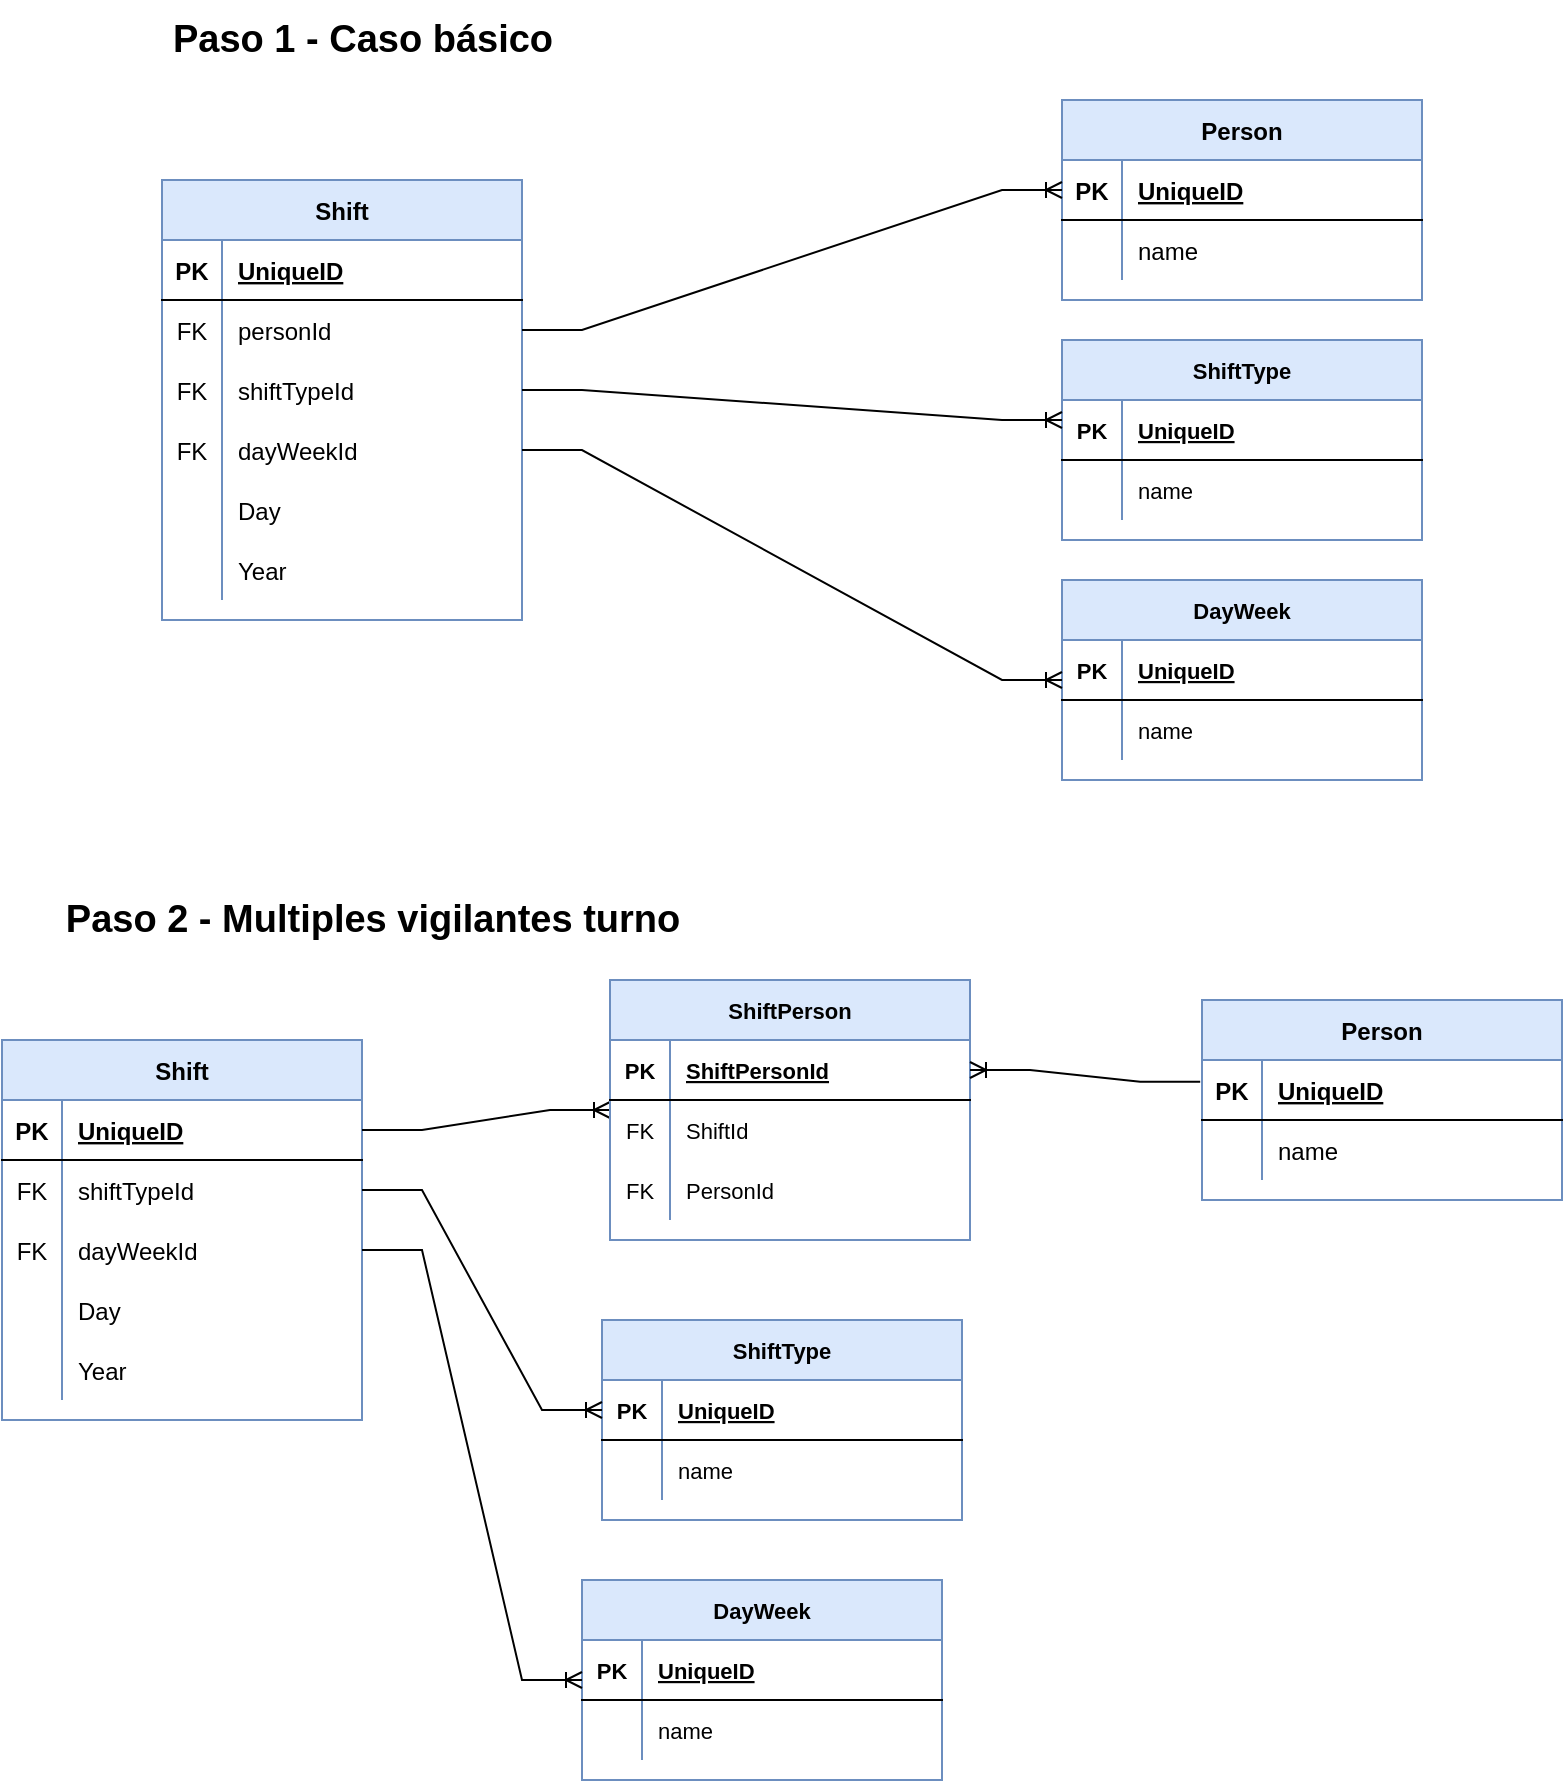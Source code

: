 <mxfile version="20.5.1" type="github">
  <diagram id="KJNnaU7EBGZ6ns3r611O" name="Página-1">
    <mxGraphModel dx="1422" dy="796" grid="1" gridSize="10" guides="1" tooltips="1" connect="1" arrows="1" fold="1" page="1" pageScale="1" pageWidth="827" pageHeight="1169" math="0" shadow="0">
      <root>
        <mxCell id="0" />
        <mxCell id="1" parent="0" />
        <mxCell id="e9mbfn2VbpA0fJl8xI5n-1" value="Person" style="shape=table;startSize=30;container=1;collapsible=1;childLayout=tableLayout;fixedRows=1;rowLines=0;fontStyle=1;align=center;resizeLast=1;fillColor=#dae8fc;strokeColor=#6c8ebf;" vertex="1" parent="1">
          <mxGeometry x="550" y="60" width="180" height="100" as="geometry" />
        </mxCell>
        <mxCell id="e9mbfn2VbpA0fJl8xI5n-2" value="" style="shape=tableRow;horizontal=0;startSize=0;swimlaneHead=0;swimlaneBody=0;fillColor=none;collapsible=0;dropTarget=0;points=[[0,0.5],[1,0.5]];portConstraint=eastwest;top=0;left=0;right=0;bottom=1;" vertex="1" parent="e9mbfn2VbpA0fJl8xI5n-1">
          <mxGeometry y="30" width="180" height="30" as="geometry" />
        </mxCell>
        <mxCell id="e9mbfn2VbpA0fJl8xI5n-3" value="PK" style="shape=partialRectangle;connectable=0;fillColor=none;top=0;left=0;bottom=0;right=0;fontStyle=1;overflow=hidden;" vertex="1" parent="e9mbfn2VbpA0fJl8xI5n-2">
          <mxGeometry width="30" height="30" as="geometry">
            <mxRectangle width="30" height="30" as="alternateBounds" />
          </mxGeometry>
        </mxCell>
        <mxCell id="e9mbfn2VbpA0fJl8xI5n-4" value="UniqueID" style="shape=partialRectangle;connectable=0;fillColor=none;top=0;left=0;bottom=0;right=0;align=left;spacingLeft=6;fontStyle=5;overflow=hidden;" vertex="1" parent="e9mbfn2VbpA0fJl8xI5n-2">
          <mxGeometry x="30" width="150" height="30" as="geometry">
            <mxRectangle width="150" height="30" as="alternateBounds" />
          </mxGeometry>
        </mxCell>
        <mxCell id="e9mbfn2VbpA0fJl8xI5n-5" value="" style="shape=tableRow;horizontal=0;startSize=0;swimlaneHead=0;swimlaneBody=0;fillColor=none;collapsible=0;dropTarget=0;points=[[0,0.5],[1,0.5]];portConstraint=eastwest;top=0;left=0;right=0;bottom=0;" vertex="1" parent="e9mbfn2VbpA0fJl8xI5n-1">
          <mxGeometry y="60" width="180" height="30" as="geometry" />
        </mxCell>
        <mxCell id="e9mbfn2VbpA0fJl8xI5n-6" value="" style="shape=partialRectangle;connectable=0;fillColor=none;top=0;left=0;bottom=0;right=0;editable=1;overflow=hidden;" vertex="1" parent="e9mbfn2VbpA0fJl8xI5n-5">
          <mxGeometry width="30" height="30" as="geometry">
            <mxRectangle width="30" height="30" as="alternateBounds" />
          </mxGeometry>
        </mxCell>
        <mxCell id="e9mbfn2VbpA0fJl8xI5n-7" value="name" style="shape=partialRectangle;connectable=0;fillColor=none;top=0;left=0;bottom=0;right=0;align=left;spacingLeft=6;overflow=hidden;" vertex="1" parent="e9mbfn2VbpA0fJl8xI5n-5">
          <mxGeometry x="30" width="150" height="30" as="geometry">
            <mxRectangle width="150" height="30" as="alternateBounds" />
          </mxGeometry>
        </mxCell>
        <mxCell id="e9mbfn2VbpA0fJl8xI5n-14" value="Shift" style="shape=table;startSize=30;container=1;collapsible=1;childLayout=tableLayout;fixedRows=1;rowLines=0;fontStyle=1;align=center;resizeLast=1;fillColor=#dae8fc;strokeColor=#6c8ebf;" vertex="1" parent="1">
          <mxGeometry x="100" y="100" width="180" height="220" as="geometry" />
        </mxCell>
        <mxCell id="e9mbfn2VbpA0fJl8xI5n-15" value="" style="shape=tableRow;horizontal=0;startSize=0;swimlaneHead=0;swimlaneBody=0;fillColor=none;collapsible=0;dropTarget=0;points=[[0,0.5],[1,0.5]];portConstraint=eastwest;top=0;left=0;right=0;bottom=1;" vertex="1" parent="e9mbfn2VbpA0fJl8xI5n-14">
          <mxGeometry y="30" width="180" height="30" as="geometry" />
        </mxCell>
        <mxCell id="e9mbfn2VbpA0fJl8xI5n-16" value="PK" style="shape=partialRectangle;connectable=0;fillColor=none;top=0;left=0;bottom=0;right=0;fontStyle=1;overflow=hidden;" vertex="1" parent="e9mbfn2VbpA0fJl8xI5n-15">
          <mxGeometry width="30" height="30" as="geometry">
            <mxRectangle width="30" height="30" as="alternateBounds" />
          </mxGeometry>
        </mxCell>
        <mxCell id="e9mbfn2VbpA0fJl8xI5n-17" value="UniqueID" style="shape=partialRectangle;connectable=0;fillColor=none;top=0;left=0;bottom=0;right=0;align=left;spacingLeft=6;fontStyle=5;overflow=hidden;" vertex="1" parent="e9mbfn2VbpA0fJl8xI5n-15">
          <mxGeometry x="30" width="150" height="30" as="geometry">
            <mxRectangle width="150" height="30" as="alternateBounds" />
          </mxGeometry>
        </mxCell>
        <mxCell id="e9mbfn2VbpA0fJl8xI5n-18" value="" style="shape=tableRow;horizontal=0;startSize=0;swimlaneHead=0;swimlaneBody=0;fillColor=none;collapsible=0;dropTarget=0;points=[[0,0.5],[1,0.5]];portConstraint=eastwest;top=0;left=0;right=0;bottom=0;" vertex="1" parent="e9mbfn2VbpA0fJl8xI5n-14">
          <mxGeometry y="60" width="180" height="30" as="geometry" />
        </mxCell>
        <mxCell id="e9mbfn2VbpA0fJl8xI5n-19" value="FK" style="shape=partialRectangle;connectable=0;fillColor=none;top=0;left=0;bottom=0;right=0;editable=1;overflow=hidden;" vertex="1" parent="e9mbfn2VbpA0fJl8xI5n-18">
          <mxGeometry width="30" height="30" as="geometry">
            <mxRectangle width="30" height="30" as="alternateBounds" />
          </mxGeometry>
        </mxCell>
        <mxCell id="e9mbfn2VbpA0fJl8xI5n-20" value="personId" style="shape=partialRectangle;connectable=0;fillColor=none;top=0;left=0;bottom=0;right=0;align=left;spacingLeft=6;overflow=hidden;" vertex="1" parent="e9mbfn2VbpA0fJl8xI5n-18">
          <mxGeometry x="30" width="150" height="30" as="geometry">
            <mxRectangle width="150" height="30" as="alternateBounds" />
          </mxGeometry>
        </mxCell>
        <mxCell id="e9mbfn2VbpA0fJl8xI5n-21" value="" style="shape=tableRow;horizontal=0;startSize=0;swimlaneHead=0;swimlaneBody=0;fillColor=none;collapsible=0;dropTarget=0;points=[[0,0.5],[1,0.5]];portConstraint=eastwest;top=0;left=0;right=0;bottom=0;" vertex="1" parent="e9mbfn2VbpA0fJl8xI5n-14">
          <mxGeometry y="90" width="180" height="30" as="geometry" />
        </mxCell>
        <mxCell id="e9mbfn2VbpA0fJl8xI5n-22" value="FK" style="shape=partialRectangle;connectable=0;fillColor=none;top=0;left=0;bottom=0;right=0;editable=1;overflow=hidden;" vertex="1" parent="e9mbfn2VbpA0fJl8xI5n-21">
          <mxGeometry width="30" height="30" as="geometry">
            <mxRectangle width="30" height="30" as="alternateBounds" />
          </mxGeometry>
        </mxCell>
        <mxCell id="e9mbfn2VbpA0fJl8xI5n-23" value="shiftTypeId" style="shape=partialRectangle;connectable=0;fillColor=none;top=0;left=0;bottom=0;right=0;align=left;spacingLeft=6;overflow=hidden;" vertex="1" parent="e9mbfn2VbpA0fJl8xI5n-21">
          <mxGeometry x="30" width="150" height="30" as="geometry">
            <mxRectangle width="150" height="30" as="alternateBounds" />
          </mxGeometry>
        </mxCell>
        <mxCell id="e9mbfn2VbpA0fJl8xI5n-24" value="" style="shape=tableRow;horizontal=0;startSize=0;swimlaneHead=0;swimlaneBody=0;fillColor=none;collapsible=0;dropTarget=0;points=[[0,0.5],[1,0.5]];portConstraint=eastwest;top=0;left=0;right=0;bottom=0;" vertex="1" parent="e9mbfn2VbpA0fJl8xI5n-14">
          <mxGeometry y="120" width="180" height="30" as="geometry" />
        </mxCell>
        <mxCell id="e9mbfn2VbpA0fJl8xI5n-25" value="FK" style="shape=partialRectangle;connectable=0;fillColor=none;top=0;left=0;bottom=0;right=0;editable=1;overflow=hidden;" vertex="1" parent="e9mbfn2VbpA0fJl8xI5n-24">
          <mxGeometry width="30" height="30" as="geometry">
            <mxRectangle width="30" height="30" as="alternateBounds" />
          </mxGeometry>
        </mxCell>
        <mxCell id="e9mbfn2VbpA0fJl8xI5n-26" value="dayWeekId" style="shape=partialRectangle;connectable=0;fillColor=none;top=0;left=0;bottom=0;right=0;align=left;spacingLeft=6;overflow=hidden;" vertex="1" parent="e9mbfn2VbpA0fJl8xI5n-24">
          <mxGeometry x="30" width="150" height="30" as="geometry">
            <mxRectangle width="150" height="30" as="alternateBounds" />
          </mxGeometry>
        </mxCell>
        <mxCell id="e9mbfn2VbpA0fJl8xI5n-30" value="" style="shape=tableRow;horizontal=0;startSize=0;swimlaneHead=0;swimlaneBody=0;fillColor=none;collapsible=0;dropTarget=0;points=[[0,0.5],[1,0.5]];portConstraint=eastwest;top=0;left=0;right=0;bottom=0;" vertex="1" parent="e9mbfn2VbpA0fJl8xI5n-14">
          <mxGeometry y="150" width="180" height="30" as="geometry" />
        </mxCell>
        <mxCell id="e9mbfn2VbpA0fJl8xI5n-31" value="" style="shape=partialRectangle;connectable=0;fillColor=none;top=0;left=0;bottom=0;right=0;editable=1;overflow=hidden;" vertex="1" parent="e9mbfn2VbpA0fJl8xI5n-30">
          <mxGeometry width="30" height="30" as="geometry">
            <mxRectangle width="30" height="30" as="alternateBounds" />
          </mxGeometry>
        </mxCell>
        <mxCell id="e9mbfn2VbpA0fJl8xI5n-32" value="Day" style="shape=partialRectangle;connectable=0;fillColor=none;top=0;left=0;bottom=0;right=0;align=left;spacingLeft=6;overflow=hidden;" vertex="1" parent="e9mbfn2VbpA0fJl8xI5n-30">
          <mxGeometry x="30" width="150" height="30" as="geometry">
            <mxRectangle width="150" height="30" as="alternateBounds" />
          </mxGeometry>
        </mxCell>
        <mxCell id="e9mbfn2VbpA0fJl8xI5n-27" value="" style="shape=tableRow;horizontal=0;startSize=0;swimlaneHead=0;swimlaneBody=0;fillColor=none;collapsible=0;dropTarget=0;points=[[0,0.5],[1,0.5]];portConstraint=eastwest;top=0;left=0;right=0;bottom=0;" vertex="1" parent="e9mbfn2VbpA0fJl8xI5n-14">
          <mxGeometry y="180" width="180" height="30" as="geometry" />
        </mxCell>
        <mxCell id="e9mbfn2VbpA0fJl8xI5n-28" value="" style="shape=partialRectangle;connectable=0;fillColor=none;top=0;left=0;bottom=0;right=0;editable=1;overflow=hidden;" vertex="1" parent="e9mbfn2VbpA0fJl8xI5n-27">
          <mxGeometry width="30" height="30" as="geometry">
            <mxRectangle width="30" height="30" as="alternateBounds" />
          </mxGeometry>
        </mxCell>
        <mxCell id="e9mbfn2VbpA0fJl8xI5n-29" value="Year" style="shape=partialRectangle;connectable=0;fillColor=none;top=0;left=0;bottom=0;right=0;align=left;spacingLeft=6;overflow=hidden;" vertex="1" parent="e9mbfn2VbpA0fJl8xI5n-27">
          <mxGeometry x="30" width="150" height="30" as="geometry">
            <mxRectangle width="150" height="30" as="alternateBounds" />
          </mxGeometry>
        </mxCell>
        <mxCell id="e9mbfn2VbpA0fJl8xI5n-33" value="" style="edgeStyle=entityRelationEdgeStyle;fontSize=12;html=1;endArrow=ERoneToMany;rounded=0;" edge="1" parent="1" source="e9mbfn2VbpA0fJl8xI5n-18" target="e9mbfn2VbpA0fJl8xI5n-2">
          <mxGeometry width="100" height="100" relative="1" as="geometry">
            <mxPoint x="450" y="160" as="sourcePoint" />
            <mxPoint x="460" y="540" as="targetPoint" />
          </mxGeometry>
        </mxCell>
        <mxCell id="e9mbfn2VbpA0fJl8xI5n-34" value="Paso 1 - Caso básico" style="text;html=1;align=center;verticalAlign=middle;resizable=0;points=[];autosize=1;strokeColor=none;fillColor=none;fontSize=19;fontStyle=1" vertex="1" parent="1">
          <mxGeometry x="95" y="10" width="210" height="40" as="geometry" />
        </mxCell>
        <mxCell id="e9mbfn2VbpA0fJl8xI5n-114" value="ShiftType" style="shape=table;startSize=30;container=1;collapsible=1;childLayout=tableLayout;fixedRows=1;rowLines=0;fontStyle=1;align=center;resizeLast=1;fontSize=11;fillColor=#dae8fc;strokeColor=#6c8ebf;" vertex="1" parent="1">
          <mxGeometry x="550" y="180" width="180" height="100" as="geometry" />
        </mxCell>
        <mxCell id="e9mbfn2VbpA0fJl8xI5n-115" value="" style="shape=tableRow;horizontal=0;startSize=0;swimlaneHead=0;swimlaneBody=0;fillColor=none;collapsible=0;dropTarget=0;points=[[0,0.5],[1,0.5]];portConstraint=eastwest;top=0;left=0;right=0;bottom=1;fontSize=11;" vertex="1" parent="e9mbfn2VbpA0fJl8xI5n-114">
          <mxGeometry y="30" width="180" height="30" as="geometry" />
        </mxCell>
        <mxCell id="e9mbfn2VbpA0fJl8xI5n-116" value="PK" style="shape=partialRectangle;connectable=0;fillColor=none;top=0;left=0;bottom=0;right=0;fontStyle=1;overflow=hidden;fontSize=11;" vertex="1" parent="e9mbfn2VbpA0fJl8xI5n-115">
          <mxGeometry width="30" height="30" as="geometry">
            <mxRectangle width="30" height="30" as="alternateBounds" />
          </mxGeometry>
        </mxCell>
        <mxCell id="e9mbfn2VbpA0fJl8xI5n-117" value="UniqueID" style="shape=partialRectangle;connectable=0;fillColor=none;top=0;left=0;bottom=0;right=0;align=left;spacingLeft=6;fontStyle=5;overflow=hidden;fontSize=11;" vertex="1" parent="e9mbfn2VbpA0fJl8xI5n-115">
          <mxGeometry x="30" width="150" height="30" as="geometry">
            <mxRectangle width="150" height="30" as="alternateBounds" />
          </mxGeometry>
        </mxCell>
        <mxCell id="e9mbfn2VbpA0fJl8xI5n-118" value="" style="shape=tableRow;horizontal=0;startSize=0;swimlaneHead=0;swimlaneBody=0;fillColor=none;collapsible=0;dropTarget=0;points=[[0,0.5],[1,0.5]];portConstraint=eastwest;top=0;left=0;right=0;bottom=0;fontSize=11;" vertex="1" parent="e9mbfn2VbpA0fJl8xI5n-114">
          <mxGeometry y="60" width="180" height="30" as="geometry" />
        </mxCell>
        <mxCell id="e9mbfn2VbpA0fJl8xI5n-119" value="" style="shape=partialRectangle;connectable=0;fillColor=none;top=0;left=0;bottom=0;right=0;editable=1;overflow=hidden;fontSize=11;" vertex="1" parent="e9mbfn2VbpA0fJl8xI5n-118">
          <mxGeometry width="30" height="30" as="geometry">
            <mxRectangle width="30" height="30" as="alternateBounds" />
          </mxGeometry>
        </mxCell>
        <mxCell id="e9mbfn2VbpA0fJl8xI5n-120" value="name" style="shape=partialRectangle;connectable=0;fillColor=none;top=0;left=0;bottom=0;right=0;align=left;spacingLeft=6;overflow=hidden;fontSize=11;" vertex="1" parent="e9mbfn2VbpA0fJl8xI5n-118">
          <mxGeometry x="30" width="150" height="30" as="geometry">
            <mxRectangle width="150" height="30" as="alternateBounds" />
          </mxGeometry>
        </mxCell>
        <mxCell id="e9mbfn2VbpA0fJl8xI5n-127" value="" style="edgeStyle=entityRelationEdgeStyle;fontSize=12;html=1;endArrow=ERoneToMany;rounded=0;exitX=1;exitY=0.5;exitDx=0;exitDy=0;" edge="1" parent="1" source="e9mbfn2VbpA0fJl8xI5n-21">
          <mxGeometry width="100" height="100" relative="1" as="geometry">
            <mxPoint x="510" y="220" as="sourcePoint" />
            <mxPoint x="550" y="220" as="targetPoint" />
          </mxGeometry>
        </mxCell>
        <mxCell id="e9mbfn2VbpA0fJl8xI5n-128" value="DayWeek" style="shape=table;startSize=30;container=1;collapsible=1;childLayout=tableLayout;fixedRows=1;rowLines=0;fontStyle=1;align=center;resizeLast=1;fontSize=11;fillColor=#dae8fc;strokeColor=#6c8ebf;" vertex="1" parent="1">
          <mxGeometry x="550" y="300" width="180" height="100" as="geometry" />
        </mxCell>
        <mxCell id="e9mbfn2VbpA0fJl8xI5n-129" value="" style="shape=tableRow;horizontal=0;startSize=0;swimlaneHead=0;swimlaneBody=0;fillColor=none;collapsible=0;dropTarget=0;points=[[0,0.5],[1,0.5]];portConstraint=eastwest;top=0;left=0;right=0;bottom=1;fontSize=11;" vertex="1" parent="e9mbfn2VbpA0fJl8xI5n-128">
          <mxGeometry y="30" width="180" height="30" as="geometry" />
        </mxCell>
        <mxCell id="e9mbfn2VbpA0fJl8xI5n-130" value="PK" style="shape=partialRectangle;connectable=0;fillColor=none;top=0;left=0;bottom=0;right=0;fontStyle=1;overflow=hidden;fontSize=11;" vertex="1" parent="e9mbfn2VbpA0fJl8xI5n-129">
          <mxGeometry width="30" height="30" as="geometry">
            <mxRectangle width="30" height="30" as="alternateBounds" />
          </mxGeometry>
        </mxCell>
        <mxCell id="e9mbfn2VbpA0fJl8xI5n-131" value="UniqueID" style="shape=partialRectangle;connectable=0;fillColor=none;top=0;left=0;bottom=0;right=0;align=left;spacingLeft=6;fontStyle=5;overflow=hidden;fontSize=11;" vertex="1" parent="e9mbfn2VbpA0fJl8xI5n-129">
          <mxGeometry x="30" width="150" height="30" as="geometry">
            <mxRectangle width="150" height="30" as="alternateBounds" />
          </mxGeometry>
        </mxCell>
        <mxCell id="e9mbfn2VbpA0fJl8xI5n-132" value="" style="shape=tableRow;horizontal=0;startSize=0;swimlaneHead=0;swimlaneBody=0;fillColor=none;collapsible=0;dropTarget=0;points=[[0,0.5],[1,0.5]];portConstraint=eastwest;top=0;left=0;right=0;bottom=0;fontSize=11;" vertex="1" parent="e9mbfn2VbpA0fJl8xI5n-128">
          <mxGeometry y="60" width="180" height="30" as="geometry" />
        </mxCell>
        <mxCell id="e9mbfn2VbpA0fJl8xI5n-133" value="" style="shape=partialRectangle;connectable=0;fillColor=none;top=0;left=0;bottom=0;right=0;editable=1;overflow=hidden;fontSize=11;" vertex="1" parent="e9mbfn2VbpA0fJl8xI5n-132">
          <mxGeometry width="30" height="30" as="geometry">
            <mxRectangle width="30" height="30" as="alternateBounds" />
          </mxGeometry>
        </mxCell>
        <mxCell id="e9mbfn2VbpA0fJl8xI5n-134" value="name" style="shape=partialRectangle;connectable=0;fillColor=none;top=0;left=0;bottom=0;right=0;align=left;spacingLeft=6;overflow=hidden;fontSize=11;" vertex="1" parent="e9mbfn2VbpA0fJl8xI5n-132">
          <mxGeometry x="30" width="150" height="30" as="geometry">
            <mxRectangle width="150" height="30" as="alternateBounds" />
          </mxGeometry>
        </mxCell>
        <mxCell id="e9mbfn2VbpA0fJl8xI5n-141" value="" style="edgeStyle=entityRelationEdgeStyle;fontSize=12;html=1;endArrow=ERoneToMany;rounded=0;exitX=1;exitY=0.5;exitDx=0;exitDy=0;" edge="1" parent="1" source="e9mbfn2VbpA0fJl8xI5n-24" target="e9mbfn2VbpA0fJl8xI5n-128">
          <mxGeometry width="100" height="100" relative="1" as="geometry">
            <mxPoint x="420" y="340" as="sourcePoint" />
            <mxPoint x="520" y="240" as="targetPoint" />
          </mxGeometry>
        </mxCell>
        <mxCell id="e9mbfn2VbpA0fJl8xI5n-143" value="Paso 2 - Multiples vigilantes turno&lt;br&gt;" style="text;html=1;align=center;verticalAlign=middle;resizable=0;points=[];autosize=1;strokeColor=none;fillColor=none;fontSize=19;fontStyle=1" vertex="1" parent="1">
          <mxGeometry x="40" y="450" width="330" height="40" as="geometry" />
        </mxCell>
        <mxCell id="e9mbfn2VbpA0fJl8xI5n-150" value="Shift" style="shape=table;startSize=30;container=1;collapsible=1;childLayout=tableLayout;fixedRows=1;rowLines=0;fontStyle=1;align=center;resizeLast=1;fillColor=#dae8fc;strokeColor=#6c8ebf;" vertex="1" parent="1">
          <mxGeometry x="20" y="530" width="180" height="190" as="geometry" />
        </mxCell>
        <mxCell id="e9mbfn2VbpA0fJl8xI5n-151" value="" style="shape=tableRow;horizontal=0;startSize=0;swimlaneHead=0;swimlaneBody=0;fillColor=none;collapsible=0;dropTarget=0;points=[[0,0.5],[1,0.5]];portConstraint=eastwest;top=0;left=0;right=0;bottom=1;" vertex="1" parent="e9mbfn2VbpA0fJl8xI5n-150">
          <mxGeometry y="30" width="180" height="30" as="geometry" />
        </mxCell>
        <mxCell id="e9mbfn2VbpA0fJl8xI5n-152" value="PK" style="shape=partialRectangle;connectable=0;fillColor=none;top=0;left=0;bottom=0;right=0;fontStyle=1;overflow=hidden;" vertex="1" parent="e9mbfn2VbpA0fJl8xI5n-151">
          <mxGeometry width="30" height="30" as="geometry">
            <mxRectangle width="30" height="30" as="alternateBounds" />
          </mxGeometry>
        </mxCell>
        <mxCell id="e9mbfn2VbpA0fJl8xI5n-153" value="UniqueID" style="shape=partialRectangle;connectable=0;fillColor=none;top=0;left=0;bottom=0;right=0;align=left;spacingLeft=6;fontStyle=5;overflow=hidden;" vertex="1" parent="e9mbfn2VbpA0fJl8xI5n-151">
          <mxGeometry x="30" width="150" height="30" as="geometry">
            <mxRectangle width="150" height="30" as="alternateBounds" />
          </mxGeometry>
        </mxCell>
        <mxCell id="e9mbfn2VbpA0fJl8xI5n-157" value="" style="shape=tableRow;horizontal=0;startSize=0;swimlaneHead=0;swimlaneBody=0;fillColor=none;collapsible=0;dropTarget=0;points=[[0,0.5],[1,0.5]];portConstraint=eastwest;top=0;left=0;right=0;bottom=0;" vertex="1" parent="e9mbfn2VbpA0fJl8xI5n-150">
          <mxGeometry y="60" width="180" height="30" as="geometry" />
        </mxCell>
        <mxCell id="e9mbfn2VbpA0fJl8xI5n-158" value="FK" style="shape=partialRectangle;connectable=0;fillColor=none;top=0;left=0;bottom=0;right=0;editable=1;overflow=hidden;" vertex="1" parent="e9mbfn2VbpA0fJl8xI5n-157">
          <mxGeometry width="30" height="30" as="geometry">
            <mxRectangle width="30" height="30" as="alternateBounds" />
          </mxGeometry>
        </mxCell>
        <mxCell id="e9mbfn2VbpA0fJl8xI5n-159" value="shiftTypeId" style="shape=partialRectangle;connectable=0;fillColor=none;top=0;left=0;bottom=0;right=0;align=left;spacingLeft=6;overflow=hidden;" vertex="1" parent="e9mbfn2VbpA0fJl8xI5n-157">
          <mxGeometry x="30" width="150" height="30" as="geometry">
            <mxRectangle width="150" height="30" as="alternateBounds" />
          </mxGeometry>
        </mxCell>
        <mxCell id="e9mbfn2VbpA0fJl8xI5n-160" value="" style="shape=tableRow;horizontal=0;startSize=0;swimlaneHead=0;swimlaneBody=0;fillColor=none;collapsible=0;dropTarget=0;points=[[0,0.5],[1,0.5]];portConstraint=eastwest;top=0;left=0;right=0;bottom=0;" vertex="1" parent="e9mbfn2VbpA0fJl8xI5n-150">
          <mxGeometry y="90" width="180" height="30" as="geometry" />
        </mxCell>
        <mxCell id="e9mbfn2VbpA0fJl8xI5n-161" value="FK" style="shape=partialRectangle;connectable=0;fillColor=none;top=0;left=0;bottom=0;right=0;editable=1;overflow=hidden;" vertex="1" parent="e9mbfn2VbpA0fJl8xI5n-160">
          <mxGeometry width="30" height="30" as="geometry">
            <mxRectangle width="30" height="30" as="alternateBounds" />
          </mxGeometry>
        </mxCell>
        <mxCell id="e9mbfn2VbpA0fJl8xI5n-162" value="dayWeekId" style="shape=partialRectangle;connectable=0;fillColor=none;top=0;left=0;bottom=0;right=0;align=left;spacingLeft=6;overflow=hidden;" vertex="1" parent="e9mbfn2VbpA0fJl8xI5n-160">
          <mxGeometry x="30" width="150" height="30" as="geometry">
            <mxRectangle width="150" height="30" as="alternateBounds" />
          </mxGeometry>
        </mxCell>
        <mxCell id="e9mbfn2VbpA0fJl8xI5n-163" value="" style="shape=tableRow;horizontal=0;startSize=0;swimlaneHead=0;swimlaneBody=0;fillColor=none;collapsible=0;dropTarget=0;points=[[0,0.5],[1,0.5]];portConstraint=eastwest;top=0;left=0;right=0;bottom=0;" vertex="1" parent="e9mbfn2VbpA0fJl8xI5n-150">
          <mxGeometry y="120" width="180" height="30" as="geometry" />
        </mxCell>
        <mxCell id="e9mbfn2VbpA0fJl8xI5n-164" value="" style="shape=partialRectangle;connectable=0;fillColor=none;top=0;left=0;bottom=0;right=0;editable=1;overflow=hidden;" vertex="1" parent="e9mbfn2VbpA0fJl8xI5n-163">
          <mxGeometry width="30" height="30" as="geometry">
            <mxRectangle width="30" height="30" as="alternateBounds" />
          </mxGeometry>
        </mxCell>
        <mxCell id="e9mbfn2VbpA0fJl8xI5n-165" value="Day" style="shape=partialRectangle;connectable=0;fillColor=none;top=0;left=0;bottom=0;right=0;align=left;spacingLeft=6;overflow=hidden;" vertex="1" parent="e9mbfn2VbpA0fJl8xI5n-163">
          <mxGeometry x="30" width="150" height="30" as="geometry">
            <mxRectangle width="150" height="30" as="alternateBounds" />
          </mxGeometry>
        </mxCell>
        <mxCell id="e9mbfn2VbpA0fJl8xI5n-166" value="" style="shape=tableRow;horizontal=0;startSize=0;swimlaneHead=0;swimlaneBody=0;fillColor=none;collapsible=0;dropTarget=0;points=[[0,0.5],[1,0.5]];portConstraint=eastwest;top=0;left=0;right=0;bottom=0;" vertex="1" parent="e9mbfn2VbpA0fJl8xI5n-150">
          <mxGeometry y="150" width="180" height="30" as="geometry" />
        </mxCell>
        <mxCell id="e9mbfn2VbpA0fJl8xI5n-167" value="" style="shape=partialRectangle;connectable=0;fillColor=none;top=0;left=0;bottom=0;right=0;editable=1;overflow=hidden;" vertex="1" parent="e9mbfn2VbpA0fJl8xI5n-166">
          <mxGeometry width="30" height="30" as="geometry">
            <mxRectangle width="30" height="30" as="alternateBounds" />
          </mxGeometry>
        </mxCell>
        <mxCell id="e9mbfn2VbpA0fJl8xI5n-168" value="Year" style="shape=partialRectangle;connectable=0;fillColor=none;top=0;left=0;bottom=0;right=0;align=left;spacingLeft=6;overflow=hidden;" vertex="1" parent="e9mbfn2VbpA0fJl8xI5n-166">
          <mxGeometry x="30" width="150" height="30" as="geometry">
            <mxRectangle width="150" height="30" as="alternateBounds" />
          </mxGeometry>
        </mxCell>
        <mxCell id="e9mbfn2VbpA0fJl8xI5n-169" value="" style="edgeStyle=entityRelationEdgeStyle;fontSize=12;html=1;endArrow=ERoneToMany;rounded=0;" edge="1" parent="1" source="e9mbfn2VbpA0fJl8xI5n-151" target="e9mbfn2VbpA0fJl8xI5n-193">
          <mxGeometry width="100" height="100" relative="1" as="geometry">
            <mxPoint x="200" y="605" as="sourcePoint" />
            <mxPoint x="270" y="530" as="targetPoint" />
          </mxGeometry>
        </mxCell>
        <mxCell id="e9mbfn2VbpA0fJl8xI5n-170" value="ShiftType" style="shape=table;startSize=30;container=1;collapsible=1;childLayout=tableLayout;fixedRows=1;rowLines=0;fontStyle=1;align=center;resizeLast=1;fontSize=11;fillColor=#dae8fc;strokeColor=#6c8ebf;" vertex="1" parent="1">
          <mxGeometry x="320" y="670" width="180" height="100" as="geometry" />
        </mxCell>
        <mxCell id="e9mbfn2VbpA0fJl8xI5n-171" value="" style="shape=tableRow;horizontal=0;startSize=0;swimlaneHead=0;swimlaneBody=0;fillColor=none;collapsible=0;dropTarget=0;points=[[0,0.5],[1,0.5]];portConstraint=eastwest;top=0;left=0;right=0;bottom=1;fontSize=11;" vertex="1" parent="e9mbfn2VbpA0fJl8xI5n-170">
          <mxGeometry y="30" width="180" height="30" as="geometry" />
        </mxCell>
        <mxCell id="e9mbfn2VbpA0fJl8xI5n-172" value="PK" style="shape=partialRectangle;connectable=0;fillColor=none;top=0;left=0;bottom=0;right=0;fontStyle=1;overflow=hidden;fontSize=11;" vertex="1" parent="e9mbfn2VbpA0fJl8xI5n-171">
          <mxGeometry width="30" height="30" as="geometry">
            <mxRectangle width="30" height="30" as="alternateBounds" />
          </mxGeometry>
        </mxCell>
        <mxCell id="e9mbfn2VbpA0fJl8xI5n-173" value="UniqueID" style="shape=partialRectangle;connectable=0;fillColor=none;top=0;left=0;bottom=0;right=0;align=left;spacingLeft=6;fontStyle=5;overflow=hidden;fontSize=11;" vertex="1" parent="e9mbfn2VbpA0fJl8xI5n-171">
          <mxGeometry x="30" width="150" height="30" as="geometry">
            <mxRectangle width="150" height="30" as="alternateBounds" />
          </mxGeometry>
        </mxCell>
        <mxCell id="e9mbfn2VbpA0fJl8xI5n-174" value="" style="shape=tableRow;horizontal=0;startSize=0;swimlaneHead=0;swimlaneBody=0;fillColor=none;collapsible=0;dropTarget=0;points=[[0,0.5],[1,0.5]];portConstraint=eastwest;top=0;left=0;right=0;bottom=0;fontSize=11;" vertex="1" parent="e9mbfn2VbpA0fJl8xI5n-170">
          <mxGeometry y="60" width="180" height="30" as="geometry" />
        </mxCell>
        <mxCell id="e9mbfn2VbpA0fJl8xI5n-175" value="" style="shape=partialRectangle;connectable=0;fillColor=none;top=0;left=0;bottom=0;right=0;editable=1;overflow=hidden;fontSize=11;" vertex="1" parent="e9mbfn2VbpA0fJl8xI5n-174">
          <mxGeometry width="30" height="30" as="geometry">
            <mxRectangle width="30" height="30" as="alternateBounds" />
          </mxGeometry>
        </mxCell>
        <mxCell id="e9mbfn2VbpA0fJl8xI5n-176" value="name" style="shape=partialRectangle;connectable=0;fillColor=none;top=0;left=0;bottom=0;right=0;align=left;spacingLeft=6;overflow=hidden;fontSize=11;" vertex="1" parent="e9mbfn2VbpA0fJl8xI5n-174">
          <mxGeometry x="30" width="150" height="30" as="geometry">
            <mxRectangle width="150" height="30" as="alternateBounds" />
          </mxGeometry>
        </mxCell>
        <mxCell id="e9mbfn2VbpA0fJl8xI5n-177" value="" style="edgeStyle=entityRelationEdgeStyle;fontSize=12;html=1;endArrow=ERoneToMany;rounded=0;exitX=1;exitY=0.5;exitDx=0;exitDy=0;entryX=0;entryY=0.5;entryDx=0;entryDy=0;" edge="1" parent="1" source="e9mbfn2VbpA0fJl8xI5n-157" target="e9mbfn2VbpA0fJl8xI5n-171">
          <mxGeometry width="100" height="100" relative="1" as="geometry">
            <mxPoint x="430" y="650" as="sourcePoint" />
            <mxPoint x="470.0" y="650.0" as="targetPoint" />
          </mxGeometry>
        </mxCell>
        <mxCell id="e9mbfn2VbpA0fJl8xI5n-178" value="DayWeek" style="shape=table;startSize=30;container=1;collapsible=1;childLayout=tableLayout;fixedRows=1;rowLines=0;fontStyle=1;align=center;resizeLast=1;fontSize=11;fillColor=#dae8fc;strokeColor=#6c8ebf;" vertex="1" parent="1">
          <mxGeometry x="310" y="800" width="180" height="100" as="geometry" />
        </mxCell>
        <mxCell id="e9mbfn2VbpA0fJl8xI5n-179" value="" style="shape=tableRow;horizontal=0;startSize=0;swimlaneHead=0;swimlaneBody=0;fillColor=none;collapsible=0;dropTarget=0;points=[[0,0.5],[1,0.5]];portConstraint=eastwest;top=0;left=0;right=0;bottom=1;fontSize=11;" vertex="1" parent="e9mbfn2VbpA0fJl8xI5n-178">
          <mxGeometry y="30" width="180" height="30" as="geometry" />
        </mxCell>
        <mxCell id="e9mbfn2VbpA0fJl8xI5n-180" value="PK" style="shape=partialRectangle;connectable=0;fillColor=none;top=0;left=0;bottom=0;right=0;fontStyle=1;overflow=hidden;fontSize=11;" vertex="1" parent="e9mbfn2VbpA0fJl8xI5n-179">
          <mxGeometry width="30" height="30" as="geometry">
            <mxRectangle width="30" height="30" as="alternateBounds" />
          </mxGeometry>
        </mxCell>
        <mxCell id="e9mbfn2VbpA0fJl8xI5n-181" value="UniqueID" style="shape=partialRectangle;connectable=0;fillColor=none;top=0;left=0;bottom=0;right=0;align=left;spacingLeft=6;fontStyle=5;overflow=hidden;fontSize=11;" vertex="1" parent="e9mbfn2VbpA0fJl8xI5n-179">
          <mxGeometry x="30" width="150" height="30" as="geometry">
            <mxRectangle width="150" height="30" as="alternateBounds" />
          </mxGeometry>
        </mxCell>
        <mxCell id="e9mbfn2VbpA0fJl8xI5n-182" value="" style="shape=tableRow;horizontal=0;startSize=0;swimlaneHead=0;swimlaneBody=0;fillColor=none;collapsible=0;dropTarget=0;points=[[0,0.5],[1,0.5]];portConstraint=eastwest;top=0;left=0;right=0;bottom=0;fontSize=11;" vertex="1" parent="e9mbfn2VbpA0fJl8xI5n-178">
          <mxGeometry y="60" width="180" height="30" as="geometry" />
        </mxCell>
        <mxCell id="e9mbfn2VbpA0fJl8xI5n-183" value="" style="shape=partialRectangle;connectable=0;fillColor=none;top=0;left=0;bottom=0;right=0;editable=1;overflow=hidden;fontSize=11;" vertex="1" parent="e9mbfn2VbpA0fJl8xI5n-182">
          <mxGeometry width="30" height="30" as="geometry">
            <mxRectangle width="30" height="30" as="alternateBounds" />
          </mxGeometry>
        </mxCell>
        <mxCell id="e9mbfn2VbpA0fJl8xI5n-184" value="name" style="shape=partialRectangle;connectable=0;fillColor=none;top=0;left=0;bottom=0;right=0;align=left;spacingLeft=6;overflow=hidden;fontSize=11;" vertex="1" parent="e9mbfn2VbpA0fJl8xI5n-182">
          <mxGeometry x="30" width="150" height="30" as="geometry">
            <mxRectangle width="150" height="30" as="alternateBounds" />
          </mxGeometry>
        </mxCell>
        <mxCell id="e9mbfn2VbpA0fJl8xI5n-185" value="" style="edgeStyle=entityRelationEdgeStyle;fontSize=12;html=1;endArrow=ERoneToMany;rounded=0;exitX=1;exitY=0.5;exitDx=0;exitDy=0;" edge="1" parent="1" source="e9mbfn2VbpA0fJl8xI5n-160" target="e9mbfn2VbpA0fJl8xI5n-178">
          <mxGeometry width="100" height="100" relative="1" as="geometry">
            <mxPoint x="340" y="770" as="sourcePoint" />
            <mxPoint x="440" y="670" as="targetPoint" />
          </mxGeometry>
        </mxCell>
        <mxCell id="e9mbfn2VbpA0fJl8xI5n-186" value="Person" style="shape=table;startSize=30;container=1;collapsible=1;childLayout=tableLayout;fixedRows=1;rowLines=0;fontStyle=1;align=center;resizeLast=1;fillColor=#dae8fc;strokeColor=#6c8ebf;" vertex="1" parent="1">
          <mxGeometry x="620" y="510" width="180" height="100" as="geometry" />
        </mxCell>
        <mxCell id="e9mbfn2VbpA0fJl8xI5n-187" value="" style="shape=tableRow;horizontal=0;startSize=0;swimlaneHead=0;swimlaneBody=0;fillColor=none;collapsible=0;dropTarget=0;points=[[0,0.5],[1,0.5]];portConstraint=eastwest;top=0;left=0;right=0;bottom=1;" vertex="1" parent="e9mbfn2VbpA0fJl8xI5n-186">
          <mxGeometry y="30" width="180" height="30" as="geometry" />
        </mxCell>
        <mxCell id="e9mbfn2VbpA0fJl8xI5n-188" value="PK" style="shape=partialRectangle;connectable=0;fillColor=none;top=0;left=0;bottom=0;right=0;fontStyle=1;overflow=hidden;" vertex="1" parent="e9mbfn2VbpA0fJl8xI5n-187">
          <mxGeometry width="30" height="30" as="geometry">
            <mxRectangle width="30" height="30" as="alternateBounds" />
          </mxGeometry>
        </mxCell>
        <mxCell id="e9mbfn2VbpA0fJl8xI5n-189" value="UniqueID" style="shape=partialRectangle;connectable=0;fillColor=none;top=0;left=0;bottom=0;right=0;align=left;spacingLeft=6;fontStyle=5;overflow=hidden;" vertex="1" parent="e9mbfn2VbpA0fJl8xI5n-187">
          <mxGeometry x="30" width="150" height="30" as="geometry">
            <mxRectangle width="150" height="30" as="alternateBounds" />
          </mxGeometry>
        </mxCell>
        <mxCell id="e9mbfn2VbpA0fJl8xI5n-190" value="" style="shape=tableRow;horizontal=0;startSize=0;swimlaneHead=0;swimlaneBody=0;fillColor=none;collapsible=0;dropTarget=0;points=[[0,0.5],[1,0.5]];portConstraint=eastwest;top=0;left=0;right=0;bottom=0;" vertex="1" parent="e9mbfn2VbpA0fJl8xI5n-186">
          <mxGeometry y="60" width="180" height="30" as="geometry" />
        </mxCell>
        <mxCell id="e9mbfn2VbpA0fJl8xI5n-191" value="" style="shape=partialRectangle;connectable=0;fillColor=none;top=0;left=0;bottom=0;right=0;editable=1;overflow=hidden;" vertex="1" parent="e9mbfn2VbpA0fJl8xI5n-190">
          <mxGeometry width="30" height="30" as="geometry">
            <mxRectangle width="30" height="30" as="alternateBounds" />
          </mxGeometry>
        </mxCell>
        <mxCell id="e9mbfn2VbpA0fJl8xI5n-192" value="name" style="shape=partialRectangle;connectable=0;fillColor=none;top=0;left=0;bottom=0;right=0;align=left;spacingLeft=6;overflow=hidden;" vertex="1" parent="e9mbfn2VbpA0fJl8xI5n-190">
          <mxGeometry x="30" width="150" height="30" as="geometry">
            <mxRectangle width="150" height="30" as="alternateBounds" />
          </mxGeometry>
        </mxCell>
        <mxCell id="e9mbfn2VbpA0fJl8xI5n-193" value="ShiftPerson" style="shape=table;startSize=30;container=1;collapsible=1;childLayout=tableLayout;fixedRows=1;rowLines=0;fontStyle=1;align=center;resizeLast=1;fontSize=11;fillColor=#dae8fc;strokeColor=#6c8ebf;" vertex="1" parent="1">
          <mxGeometry x="324.0" y="500" width="180" height="130" as="geometry" />
        </mxCell>
        <mxCell id="e9mbfn2VbpA0fJl8xI5n-194" value="" style="shape=tableRow;horizontal=0;startSize=0;swimlaneHead=0;swimlaneBody=0;fillColor=none;collapsible=0;dropTarget=0;points=[[0,0.5],[1,0.5]];portConstraint=eastwest;top=0;left=0;right=0;bottom=1;fontSize=11;" vertex="1" parent="e9mbfn2VbpA0fJl8xI5n-193">
          <mxGeometry y="30" width="180" height="30" as="geometry" />
        </mxCell>
        <mxCell id="e9mbfn2VbpA0fJl8xI5n-195" value="PK" style="shape=partialRectangle;connectable=0;fillColor=none;top=0;left=0;bottom=0;right=0;fontStyle=1;overflow=hidden;fontSize=11;" vertex="1" parent="e9mbfn2VbpA0fJl8xI5n-194">
          <mxGeometry width="30" height="30" as="geometry">
            <mxRectangle width="30" height="30" as="alternateBounds" />
          </mxGeometry>
        </mxCell>
        <mxCell id="e9mbfn2VbpA0fJl8xI5n-196" value="ShiftPersonId" style="shape=partialRectangle;connectable=0;fillColor=none;top=0;left=0;bottom=0;right=0;align=left;spacingLeft=6;fontStyle=5;overflow=hidden;fontSize=11;" vertex="1" parent="e9mbfn2VbpA0fJl8xI5n-194">
          <mxGeometry x="30" width="150" height="30" as="geometry">
            <mxRectangle width="150" height="30" as="alternateBounds" />
          </mxGeometry>
        </mxCell>
        <mxCell id="e9mbfn2VbpA0fJl8xI5n-197" value="" style="shape=tableRow;horizontal=0;startSize=0;swimlaneHead=0;swimlaneBody=0;fillColor=none;collapsible=0;dropTarget=0;points=[[0,0.5],[1,0.5]];portConstraint=eastwest;top=0;left=0;right=0;bottom=0;fontSize=11;" vertex="1" parent="e9mbfn2VbpA0fJl8xI5n-193">
          <mxGeometry y="60" width="180" height="30" as="geometry" />
        </mxCell>
        <mxCell id="e9mbfn2VbpA0fJl8xI5n-198" value="FK" style="shape=partialRectangle;connectable=0;fillColor=none;top=0;left=0;bottom=0;right=0;editable=1;overflow=hidden;fontSize=11;" vertex="1" parent="e9mbfn2VbpA0fJl8xI5n-197">
          <mxGeometry width="30" height="30" as="geometry">
            <mxRectangle width="30" height="30" as="alternateBounds" />
          </mxGeometry>
        </mxCell>
        <mxCell id="e9mbfn2VbpA0fJl8xI5n-199" value="ShiftId" style="shape=partialRectangle;connectable=0;fillColor=none;top=0;left=0;bottom=0;right=0;align=left;spacingLeft=6;overflow=hidden;fontSize=11;" vertex="1" parent="e9mbfn2VbpA0fJl8xI5n-197">
          <mxGeometry x="30" width="150" height="30" as="geometry">
            <mxRectangle width="150" height="30" as="alternateBounds" />
          </mxGeometry>
        </mxCell>
        <mxCell id="e9mbfn2VbpA0fJl8xI5n-200" value="" style="shape=tableRow;horizontal=0;startSize=0;swimlaneHead=0;swimlaneBody=0;fillColor=none;collapsible=0;dropTarget=0;points=[[0,0.5],[1,0.5]];portConstraint=eastwest;top=0;left=0;right=0;bottom=0;fontSize=11;" vertex="1" parent="e9mbfn2VbpA0fJl8xI5n-193">
          <mxGeometry y="90" width="180" height="30" as="geometry" />
        </mxCell>
        <mxCell id="e9mbfn2VbpA0fJl8xI5n-201" value="FK" style="shape=partialRectangle;connectable=0;fillColor=none;top=0;left=0;bottom=0;right=0;editable=1;overflow=hidden;fontSize=11;" vertex="1" parent="e9mbfn2VbpA0fJl8xI5n-200">
          <mxGeometry width="30" height="30" as="geometry">
            <mxRectangle width="30" height="30" as="alternateBounds" />
          </mxGeometry>
        </mxCell>
        <mxCell id="e9mbfn2VbpA0fJl8xI5n-202" value="PersonId" style="shape=partialRectangle;connectable=0;fillColor=none;top=0;left=0;bottom=0;right=0;align=left;spacingLeft=6;overflow=hidden;fontSize=11;" vertex="1" parent="e9mbfn2VbpA0fJl8xI5n-200">
          <mxGeometry x="30" width="150" height="30" as="geometry">
            <mxRectangle width="150" height="30" as="alternateBounds" />
          </mxGeometry>
        </mxCell>
        <mxCell id="e9mbfn2VbpA0fJl8xI5n-206" value="" style="edgeStyle=entityRelationEdgeStyle;fontSize=12;html=1;endArrow=ERoneToMany;rounded=0;exitX=-0.005;exitY=0.363;exitDx=0;exitDy=0;exitPerimeter=0;entryX=1;entryY=0.5;entryDx=0;entryDy=0;" edge="1" parent="1" source="e9mbfn2VbpA0fJl8xI5n-187" target="e9mbfn2VbpA0fJl8xI5n-194">
          <mxGeometry width="100" height="100" relative="1" as="geometry">
            <mxPoint x="420" y="600" as="sourcePoint" />
            <mxPoint x="520" y="500" as="targetPoint" />
          </mxGeometry>
        </mxCell>
      </root>
    </mxGraphModel>
  </diagram>
</mxfile>
